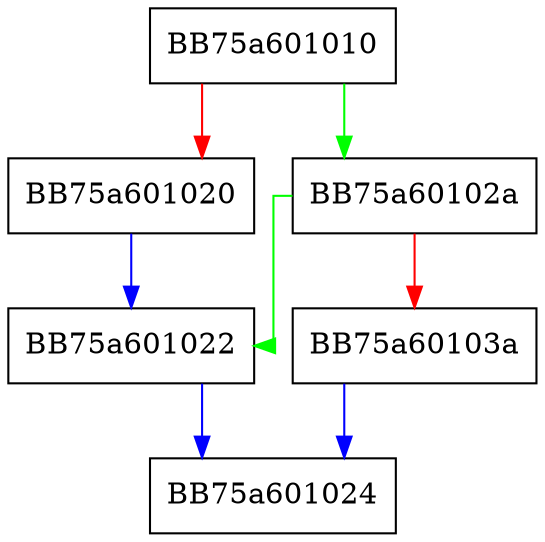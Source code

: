 digraph GetLocalsCount {
  node [shape="box"];
  graph [splines=ortho];
  BB75a601010 -> BB75a60102a [color="green"];
  BB75a601010 -> BB75a601020 [color="red"];
  BB75a601020 -> BB75a601022 [color="blue"];
  BB75a601022 -> BB75a601024 [color="blue"];
  BB75a60102a -> BB75a601022 [color="green"];
  BB75a60102a -> BB75a60103a [color="red"];
  BB75a60103a -> BB75a601024 [color="blue"];
}
